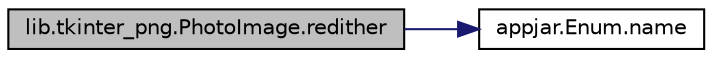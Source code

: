 digraph "lib.tkinter_png.PhotoImage.redither"
{
  edge [fontname="Helvetica",fontsize="10",labelfontname="Helvetica",labelfontsize="10"];
  node [fontname="Helvetica",fontsize="10",shape=record];
  rankdir="LR";
  Node4 [label="lib.tkinter_png.PhotoImage.redither",height=0.2,width=0.4,color="black", fillcolor="grey75", style="filled", fontcolor="black"];
  Node4 -> Node5 [color="midnightblue",fontsize="10",style="solid",fontname="Helvetica"];
  Node5 [label="appjar.Enum.name",height=0.2,width=0.4,color="black", fillcolor="white", style="filled",URL="$classappjar_1_1_enum.html#a9b6e97ebe09d5b42613fcb70faddadfa"];
}
